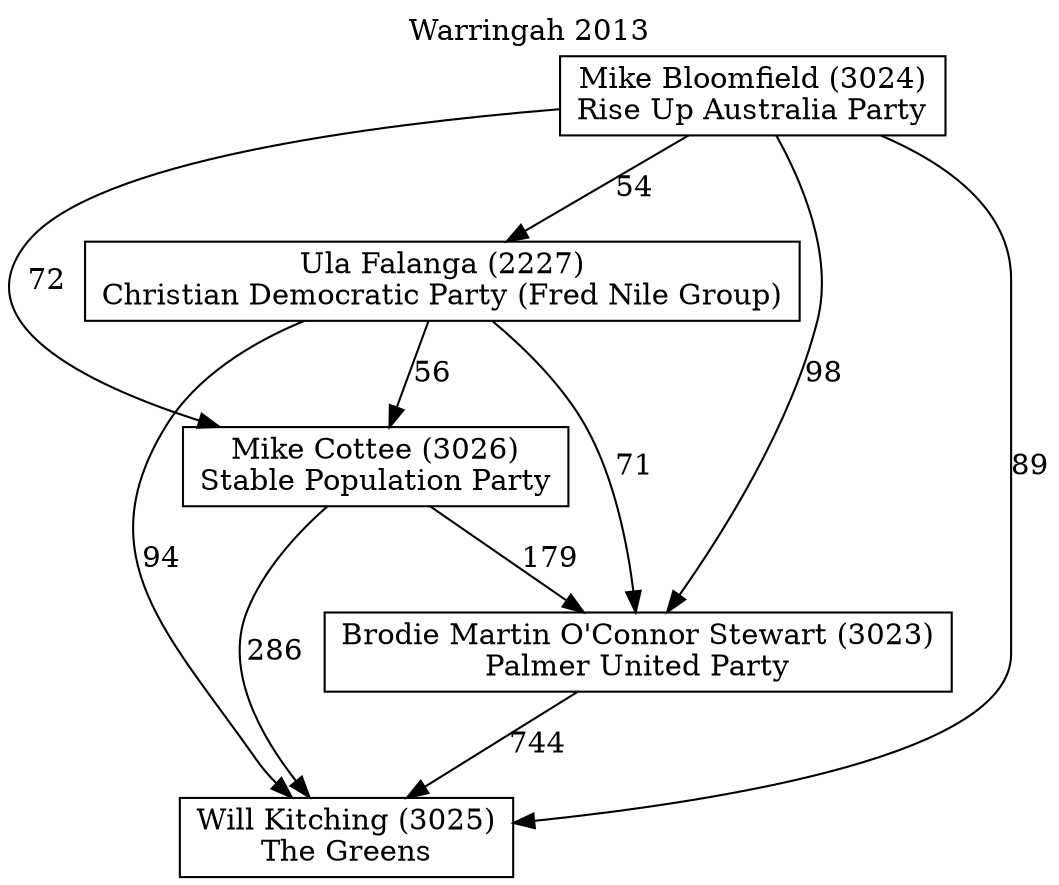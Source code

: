 // House preference flow
digraph "Will Kitching (3025)_Warringah_2013" {
	graph [label="Warringah 2013" labelloc=t mclimit=10]
	node [shape=box]
	"Brodie Martin O'Connor Stewart (3023)" [label="Brodie Martin O'Connor Stewart (3023)
Palmer United Party"]
	"Mike Bloomfield (3024)" [label="Mike Bloomfield (3024)
Rise Up Australia Party"]
	"Mike Cottee (3026)" [label="Mike Cottee (3026)
Stable Population Party"]
	"Ula Falanga (2227)" [label="Ula Falanga (2227)
Christian Democratic Party (Fred Nile Group)"]
	"Will Kitching (3025)" [label="Will Kitching (3025)
The Greens"]
	"Brodie Martin O'Connor Stewart (3023)" -> "Will Kitching (3025)" [label=744]
	"Mike Bloomfield (3024)" -> "Brodie Martin O'Connor Stewart (3023)" [label=98]
	"Mike Bloomfield (3024)" -> "Mike Cottee (3026)" [label=72]
	"Mike Bloomfield (3024)" -> "Ula Falanga (2227)" [label=54]
	"Mike Bloomfield (3024)" -> "Will Kitching (3025)" [label=89]
	"Mike Cottee (3026)" -> "Brodie Martin O'Connor Stewart (3023)" [label=179]
	"Mike Cottee (3026)" -> "Will Kitching (3025)" [label=286]
	"Ula Falanga (2227)" -> "Brodie Martin O'Connor Stewart (3023)" [label=71]
	"Ula Falanga (2227)" -> "Mike Cottee (3026)" [label=56]
	"Ula Falanga (2227)" -> "Will Kitching (3025)" [label=94]
}
